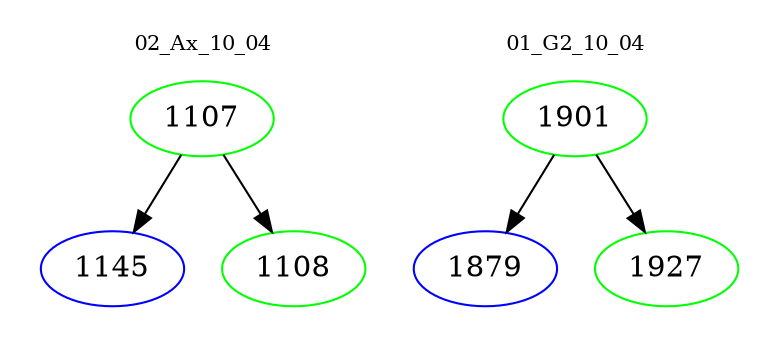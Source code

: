 digraph{
subgraph cluster_0 {
color = white
label = "02_Ax_10_04";
fontsize=10;
T0_1107 [label="1107", color="green"]
T0_1107 -> T0_1145 [color="black"]
T0_1145 [label="1145", color="blue"]
T0_1107 -> T0_1108 [color="black"]
T0_1108 [label="1108", color="green"]
}
subgraph cluster_1 {
color = white
label = "01_G2_10_04";
fontsize=10;
T1_1901 [label="1901", color="green"]
T1_1901 -> T1_1879 [color="black"]
T1_1879 [label="1879", color="blue"]
T1_1901 -> T1_1927 [color="black"]
T1_1927 [label="1927", color="green"]
}
}

